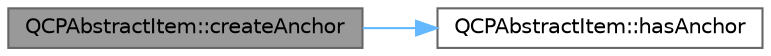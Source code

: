digraph "QCPAbstractItem::createAnchor"
{
 // LATEX_PDF_SIZE
  bgcolor="transparent";
  edge [fontname=Helvetica,fontsize=10,labelfontname=Helvetica,labelfontsize=10];
  node [fontname=Helvetica,fontsize=10,shape=box,height=0.2,width=0.4];
  rankdir="LR";
  Node1 [label="QCPAbstractItem::createAnchor",height=0.2,width=0.4,color="gray40", fillcolor="grey60", style="filled", fontcolor="black",tooltip=" "];
  Node1 -> Node2 [color="steelblue1",style="solid"];
  Node2 [label="QCPAbstractItem::hasAnchor",height=0.2,width=0.4,color="grey40", fillcolor="white", style="filled",URL="$class_q_c_p_abstract_item.html#a84914f4516f9b38ef0bd89eafe3dbda7",tooltip=" "];
}
